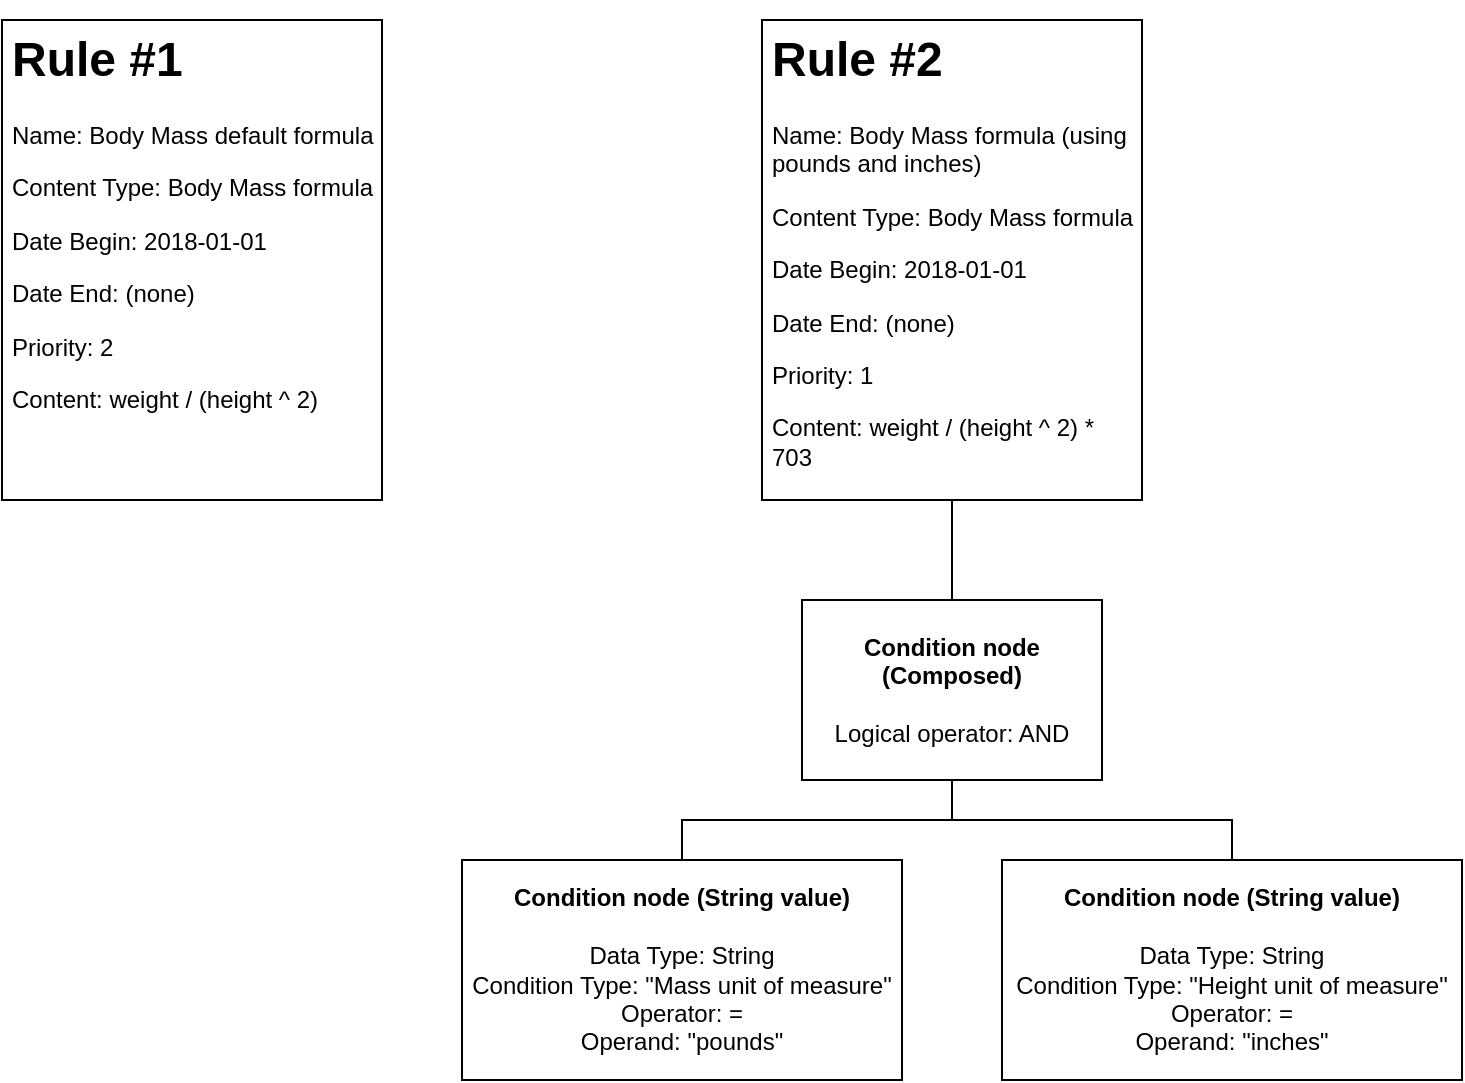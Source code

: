 <mxfile version="10.8.0" type="device"><diagram id="rMUPfvVMfUFWasXnOdti" name="Page-1"><mxGraphModel dx="1394" dy="824" grid="1" gridSize="10" guides="1" tooltips="1" connect="1" arrows="1" fold="1" page="1" pageScale="1" pageWidth="850" pageHeight="1100" math="0" shadow="0"><root><mxCell id="0"/><mxCell id="1" parent="0"/><mxCell id="iTW9aZwvf-YIqNTdeUTh-3" value="&lt;h1&gt;Rule #1&lt;/h1&gt;&lt;p&gt;Name: Body Mass default formula&lt;/p&gt;&lt;p&gt;Content Type: Body Mass formula&lt;/p&gt;&lt;p&gt;Date Begin: 2018-01-01&lt;/p&gt;&lt;p&gt;Date End: (none)&lt;/p&gt;&lt;p&gt;Priority: 2&lt;/p&gt;&lt;p&gt;Content:&amp;nbsp;&lt;span&gt;weight&amp;nbsp;/&amp;nbsp;(height&amp;nbsp;^&amp;nbsp;2)&lt;/span&gt;&lt;/p&gt;" style="text;html=1;strokeColor=#000000;fillColor=none;spacing=5;spacingTop=-20;whiteSpace=wrap;overflow=hidden;rounded=0;" vertex="1" parent="1"><mxGeometry x="120" y="80" width="190" height="240" as="geometry"/></mxCell><mxCell id="iTW9aZwvf-YIqNTdeUTh-7" value="" style="edgeStyle=orthogonalEdgeStyle;rounded=0;orthogonalLoop=1;jettySize=auto;html=1;endArrow=none;endFill=0;" edge="1" parent="1" source="iTW9aZwvf-YIqNTdeUTh-4" target="iTW9aZwvf-YIqNTdeUTh-6"><mxGeometry relative="1" as="geometry"/></mxCell><mxCell id="iTW9aZwvf-YIqNTdeUTh-4" value="&lt;h1&gt;Rule #2&lt;/h1&gt;&lt;p&gt;Name: Body Mass formula (using pounds and inches)&lt;/p&gt;&lt;p&gt;Content Type: Body Mass formula&lt;/p&gt;&lt;p&gt;Date Begin: 2018-01-01&lt;/p&gt;&lt;p&gt;Date End: (none)&lt;/p&gt;&lt;p&gt;Priority: 1&lt;/p&gt;&lt;p&gt;Content:&amp;nbsp;&lt;span&gt;weight&amp;nbsp;/&amp;nbsp;(height&amp;nbsp;^&amp;nbsp;2) * 703&lt;/span&gt;&lt;/p&gt;" style="text;html=1;strokeColor=#000000;fillColor=none;spacing=5;spacingTop=-20;whiteSpace=wrap;overflow=hidden;rounded=0;" vertex="1" parent="1"><mxGeometry x="500" y="80" width="190" height="240" as="geometry"/></mxCell><mxCell id="iTW9aZwvf-YIqNTdeUTh-9" value="" style="edgeStyle=orthogonalEdgeStyle;rounded=0;orthogonalLoop=1;jettySize=auto;html=1;endArrow=none;endFill=0;" edge="1" parent="1" source="iTW9aZwvf-YIqNTdeUTh-6" target="iTW9aZwvf-YIqNTdeUTh-8"><mxGeometry relative="1" as="geometry"/></mxCell><mxCell id="iTW9aZwvf-YIqNTdeUTh-12" style="edgeStyle=orthogonalEdgeStyle;rounded=0;orthogonalLoop=1;jettySize=auto;html=1;endArrow=none;endFill=0;" edge="1" parent="1" source="iTW9aZwvf-YIqNTdeUTh-6" target="iTW9aZwvf-YIqNTdeUTh-11"><mxGeometry relative="1" as="geometry"/></mxCell><mxCell id="iTW9aZwvf-YIqNTdeUTh-6" value="&lt;b&gt;Condition node (Composed)&lt;/b&gt;&lt;br&gt;&lt;br&gt;Logical operator: AND&lt;br&gt;" style="rounded=0;whiteSpace=wrap;html=1;strokeColor=#000000;" vertex="1" parent="1"><mxGeometry x="520" y="370" width="150" height="90" as="geometry"/></mxCell><mxCell id="iTW9aZwvf-YIqNTdeUTh-8" value="&lt;b&gt;Condition node (String value)&lt;/b&gt;&lt;br&gt;&lt;br&gt;Data Type: String&lt;br&gt;Condition Type: &quot;Mass unit of measure&quot;&lt;br&gt;Operator: =&lt;br&gt;Operand: &quot;pounds&quot;&lt;br&gt;" style="rounded=0;whiteSpace=wrap;html=1;strokeColor=#000000;" vertex="1" parent="1"><mxGeometry x="350" y="500" width="220" height="110" as="geometry"/></mxCell><mxCell id="iTW9aZwvf-YIqNTdeUTh-11" value="&lt;b&gt;Condition node (String value)&lt;/b&gt;&lt;br&gt;&lt;br&gt;Data Type: String&lt;br&gt;Condition Type: &quot;Height unit of measure&quot;&lt;br&gt;Operator: =&lt;br&gt;Operand: &quot;inches&quot;&lt;br&gt;" style="rounded=0;whiteSpace=wrap;html=1;strokeColor=#000000;" vertex="1" parent="1"><mxGeometry x="620" y="500" width="230" height="110" as="geometry"/></mxCell></root></mxGraphModel></diagram></mxfile>